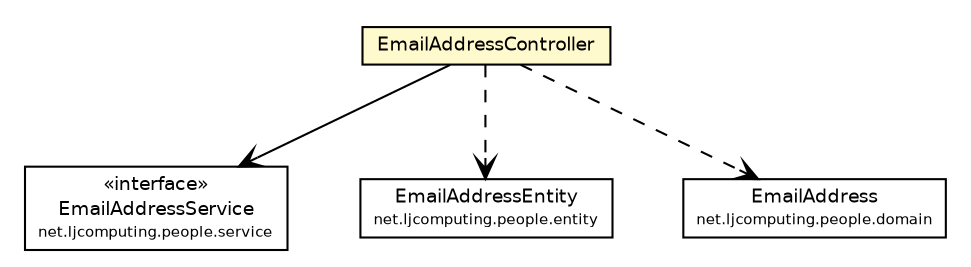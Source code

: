#!/usr/local/bin/dot
#
# Class diagram 
# Generated by UMLGraph version R5_6 (http://www.umlgraph.org/)
#

digraph G {
	edge [fontname="Helvetica",fontsize=10,labelfontname="Helvetica",labelfontsize=10];
	node [fontname="Helvetica",fontsize=10,shape=plaintext];
	nodesep=0.25;
	ranksep=0.5;
	// net.ljcomputing.people.web.controller.EmailAddressController
	c96 [label=<<table title="net.ljcomputing.people.web.controller.EmailAddressController" border="0" cellborder="1" cellspacing="0" cellpadding="2" port="p" bgcolor="lemonChiffon" href="./EmailAddressController.html">
		<tr><td><table border="0" cellspacing="0" cellpadding="1">
<tr><td align="center" balign="center"> EmailAddressController </td></tr>
		</table></td></tr>
		</table>>, URL="./EmailAddressController.html", fontname="Helvetica", fontcolor="black", fontsize=9.0];
	// net.ljcomputing.people.web.controller.EmailAddressController NAVASSOC net.ljcomputing.people.service.EmailAddressService
	c96:p -> c103:p [taillabel="", label="", headlabel="", fontname="Helvetica", fontcolor="black", fontsize=10.0, color="black", arrowhead=open];
	// net.ljcomputing.people.web.controller.EmailAddressController DEPEND net.ljcomputing.people.entity.EmailAddressEntity
	c96:p -> c106:p [taillabel="", label="", headlabel="", fontname="Helvetica", fontcolor="black", fontsize=10.0, color="black", arrowhead=open, style=dashed];
	// net.ljcomputing.people.web.controller.EmailAddressController DEPEND net.ljcomputing.people.domain.EmailAddress
	c96:p -> c108:p [taillabel="", label="", headlabel="", fontname="Helvetica", fontcolor="black", fontsize=10.0, color="black", arrowhead=open, style=dashed];
	// net.ljcomputing.people.domain.EmailAddress
	c108 [label=<<table title="net.ljcomputing.people.domain.EmailAddress" border="0" cellborder="1" cellspacing="0" cellpadding="2" port="p">
		<tr><td><table border="0" cellspacing="0" cellpadding="1">
<tr><td align="center" balign="center"> EmailAddress </td></tr>
<tr><td align="center" balign="center"><font point-size="7.0"> net.ljcomputing.people.domain </font></td></tr>
		</table></td></tr>
		</table>>, URL="null", fontname="Helvetica", fontcolor="black", fontsize=9.0];
	// net.ljcomputing.people.service.EmailAddressService
	c103 [label=<<table title="net.ljcomputing.people.service.EmailAddressService" border="0" cellborder="1" cellspacing="0" cellpadding="2" port="p">
		<tr><td><table border="0" cellspacing="0" cellpadding="1">
<tr><td align="center" balign="center"> &#171;interface&#187; </td></tr>
<tr><td align="center" balign="center"> EmailAddressService </td></tr>
<tr><td align="center" balign="center"><font point-size="7.0"> net.ljcomputing.people.service </font></td></tr>
		</table></td></tr>
		</table>>, URL="null", fontname="Helvetica", fontcolor="black", fontsize=9.0];
	// net.ljcomputing.people.entity.EmailAddressEntity
	c106 [label=<<table title="net.ljcomputing.people.entity.EmailAddressEntity" border="0" cellborder="1" cellspacing="0" cellpadding="2" port="p">
		<tr><td><table border="0" cellspacing="0" cellpadding="1">
<tr><td align="center" balign="center"> EmailAddressEntity </td></tr>
<tr><td align="center" balign="center"><font point-size="7.0"> net.ljcomputing.people.entity </font></td></tr>
		</table></td></tr>
		</table>>, URL="null", fontname="Helvetica", fontcolor="black", fontsize=9.0];
}

